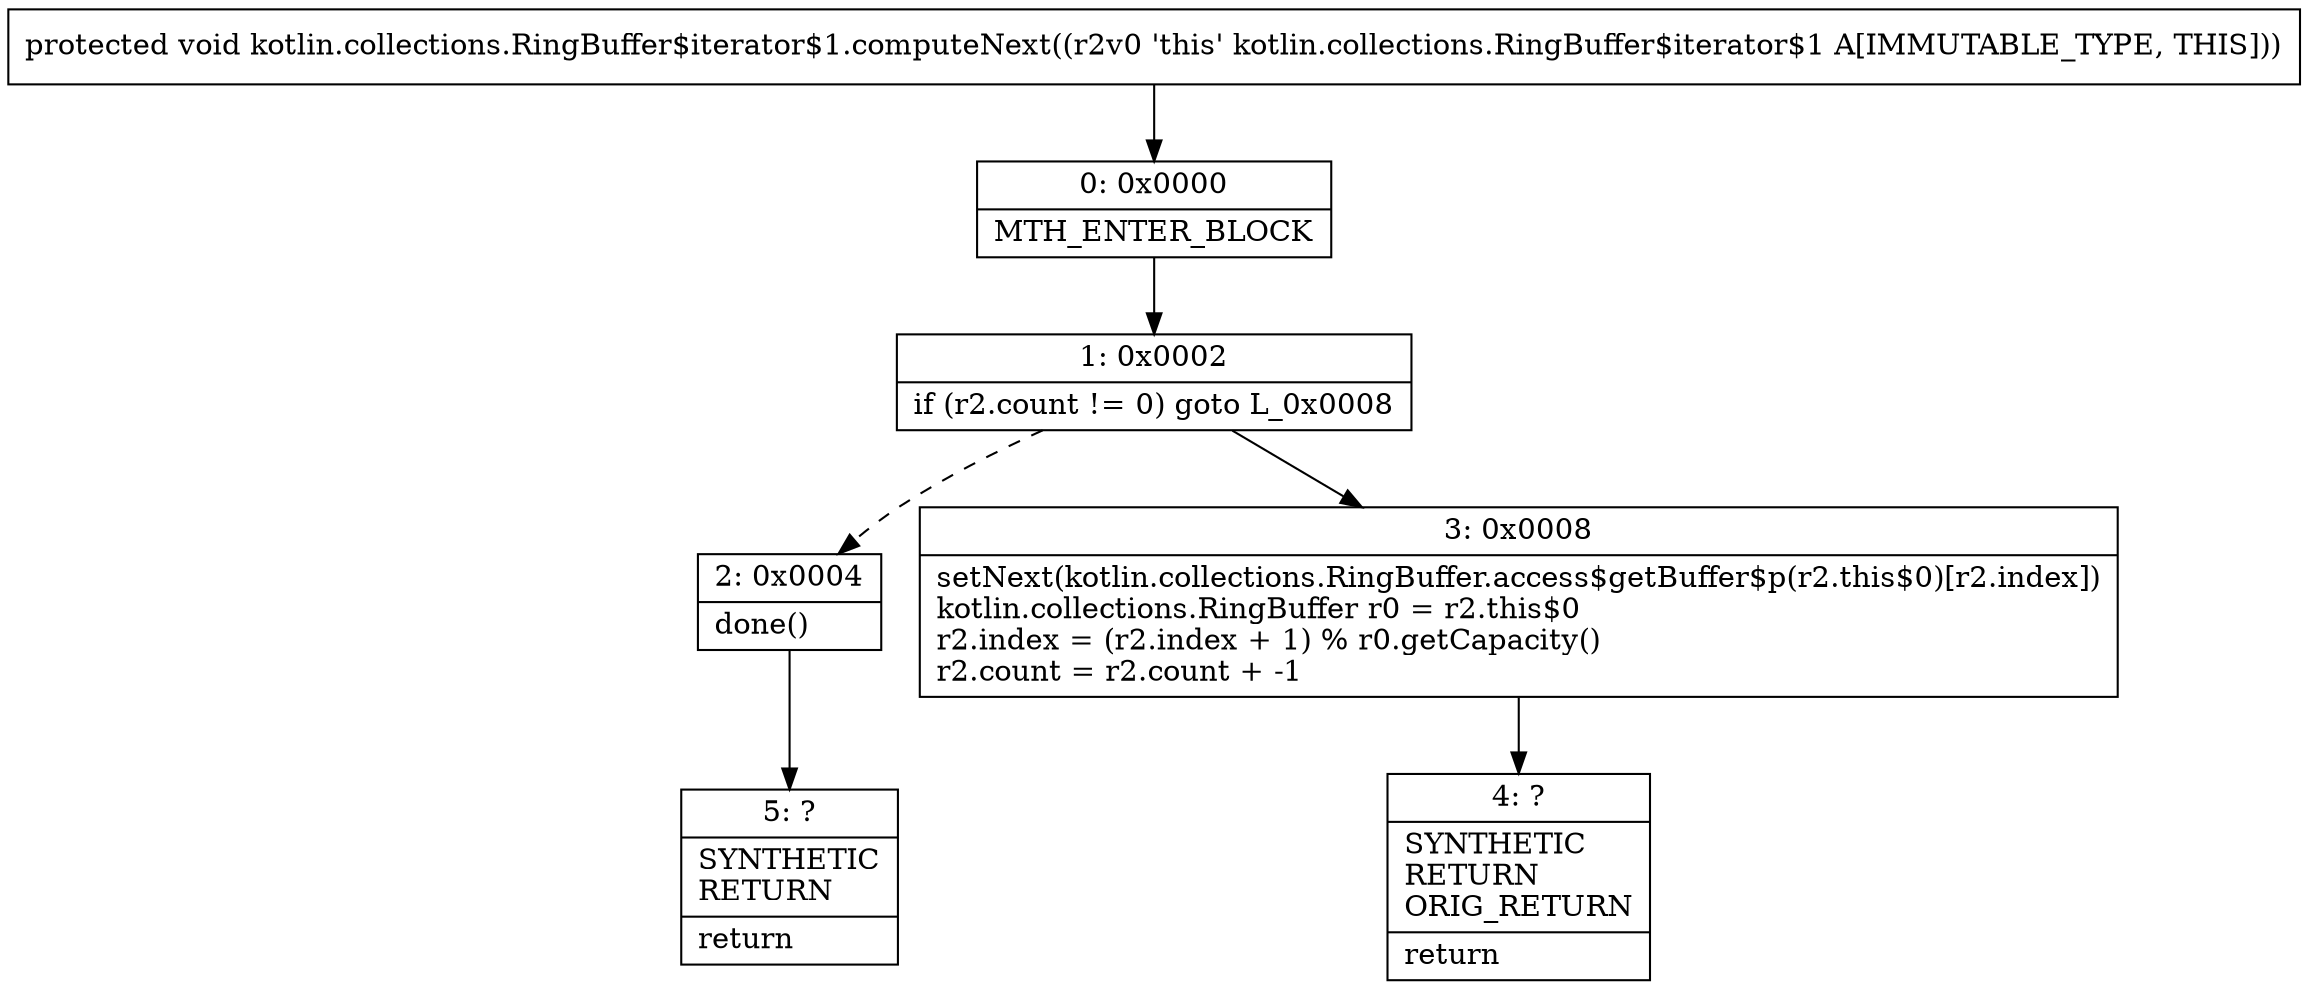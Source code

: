 digraph "CFG forkotlin.collections.RingBuffer$iterator$1.computeNext()V" {
Node_0 [shape=record,label="{0\:\ 0x0000|MTH_ENTER_BLOCK\l}"];
Node_1 [shape=record,label="{1\:\ 0x0002|if (r2.count != 0) goto L_0x0008\l}"];
Node_2 [shape=record,label="{2\:\ 0x0004|done()\l}"];
Node_3 [shape=record,label="{3\:\ 0x0008|setNext(kotlin.collections.RingBuffer.access$getBuffer$p(r2.this$0)[r2.index])\lkotlin.collections.RingBuffer r0 = r2.this$0\lr2.index = (r2.index + 1) % r0.getCapacity()\lr2.count = r2.count + \-1\l}"];
Node_4 [shape=record,label="{4\:\ ?|SYNTHETIC\lRETURN\lORIG_RETURN\l|return\l}"];
Node_5 [shape=record,label="{5\:\ ?|SYNTHETIC\lRETURN\l|return\l}"];
MethodNode[shape=record,label="{protected void kotlin.collections.RingBuffer$iterator$1.computeNext((r2v0 'this' kotlin.collections.RingBuffer$iterator$1 A[IMMUTABLE_TYPE, THIS])) }"];
MethodNode -> Node_0;
Node_0 -> Node_1;
Node_1 -> Node_2[style=dashed];
Node_1 -> Node_3;
Node_2 -> Node_5;
Node_3 -> Node_4;
}

